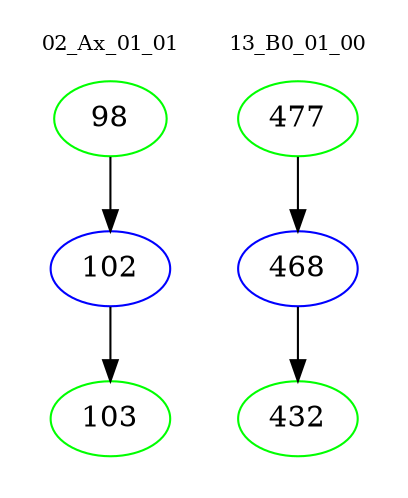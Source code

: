 digraph{
subgraph cluster_0 {
color = white
label = "02_Ax_01_01";
fontsize=10;
T0_98 [label="98", color="green"]
T0_98 -> T0_102 [color="black"]
T0_102 [label="102", color="blue"]
T0_102 -> T0_103 [color="black"]
T0_103 [label="103", color="green"]
}
subgraph cluster_1 {
color = white
label = "13_B0_01_00";
fontsize=10;
T1_477 [label="477", color="green"]
T1_477 -> T1_468 [color="black"]
T1_468 [label="468", color="blue"]
T1_468 -> T1_432 [color="black"]
T1_432 [label="432", color="green"]
}
}
